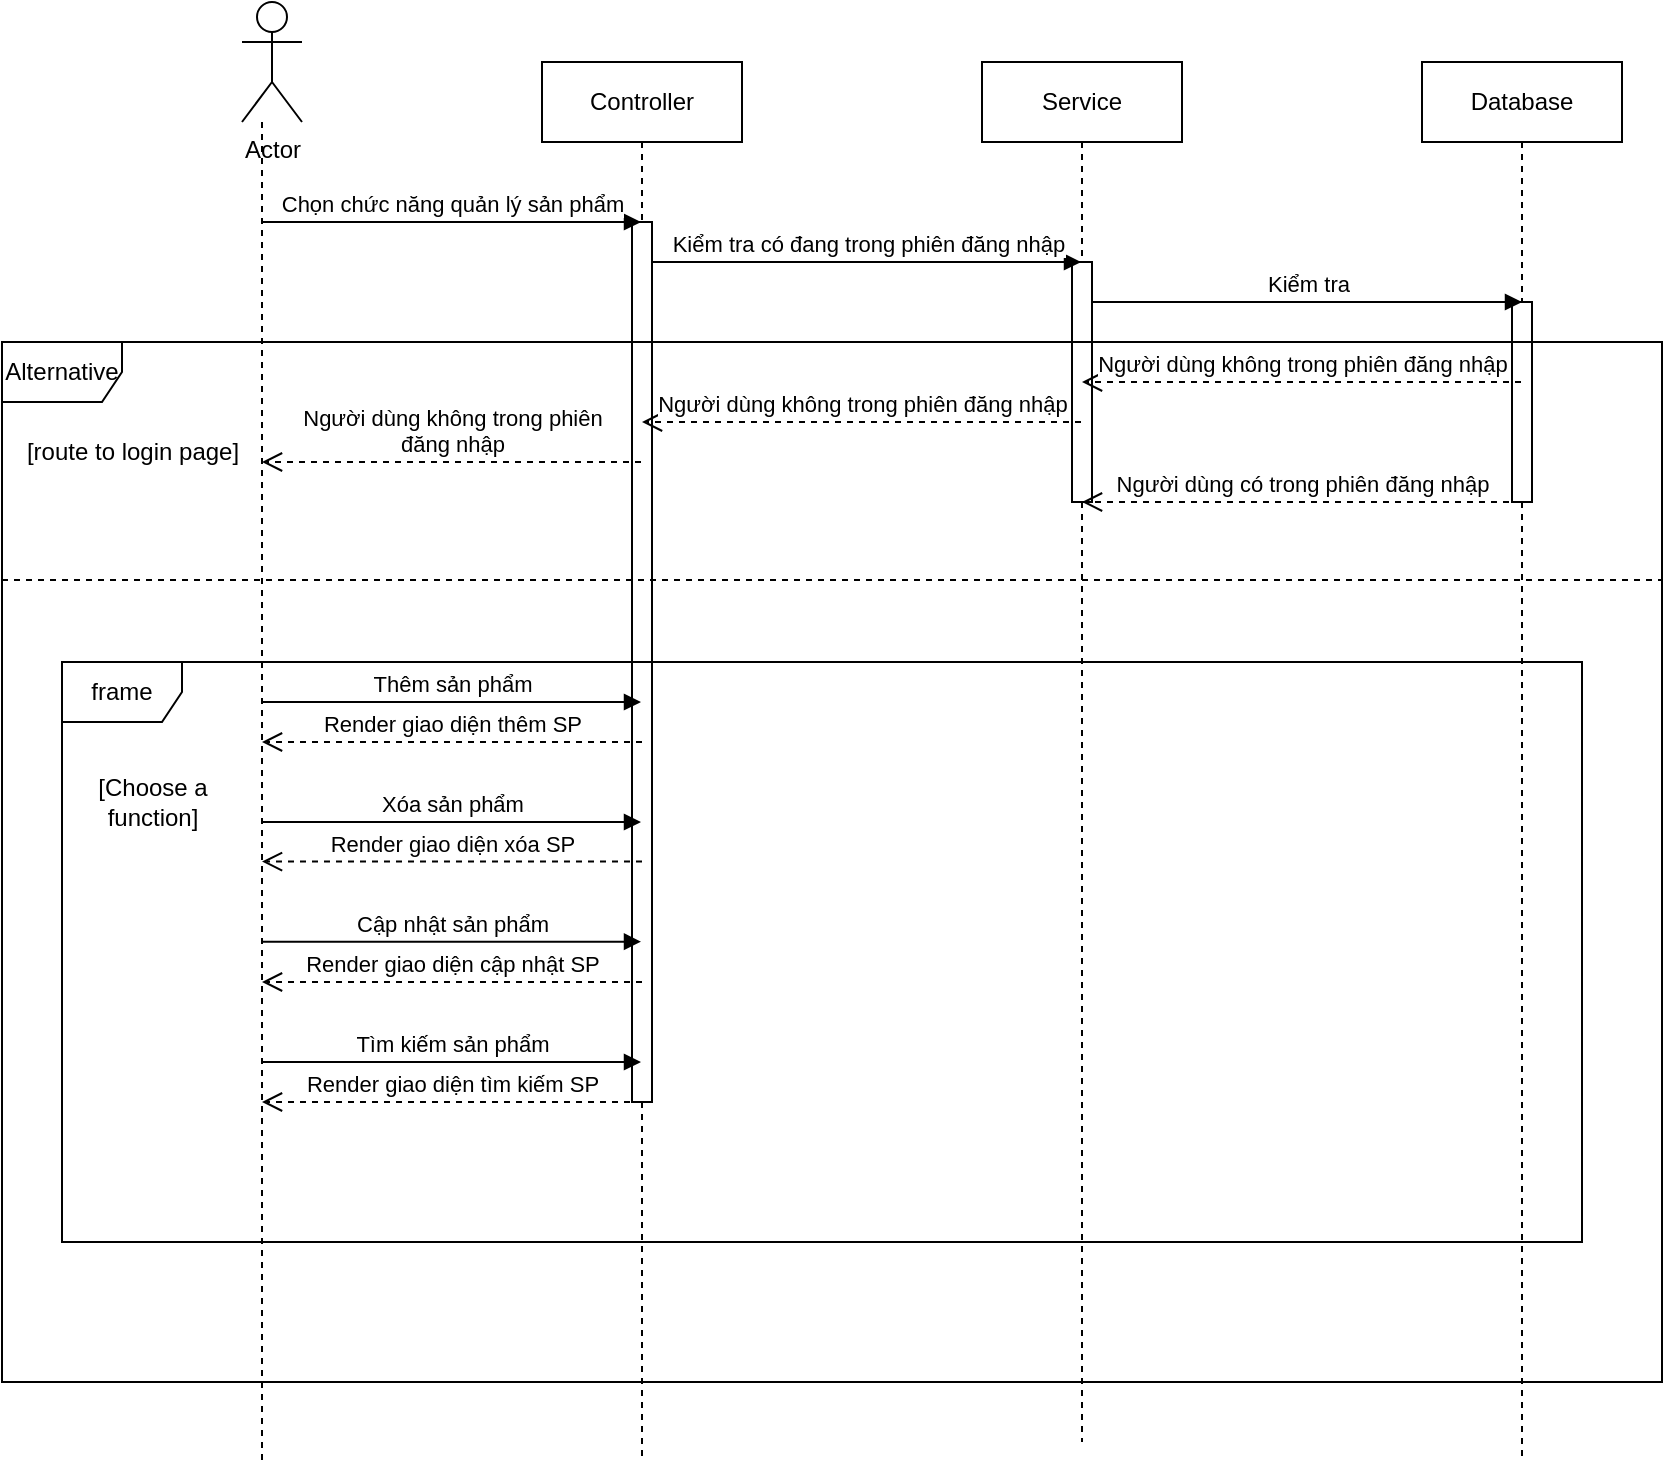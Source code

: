 <mxfile version="26.2.2">
  <diagram name="Page-1" id="2YBvvXClWsGukQMizWep">
    <mxGraphModel dx="968" dy="485" grid="1" gridSize="10" guides="1" tooltips="1" connect="1" arrows="1" fold="1" page="1" pageScale="1" pageWidth="850" pageHeight="1100" math="0" shadow="0">
      <root>
        <mxCell id="0" />
        <mxCell id="1" parent="0" />
        <mxCell id="iiyZ_8HSribCgm55vMdJ-43" value="Controller" style="shape=umlLifeline;perimeter=lifelinePerimeter;whiteSpace=wrap;html=1;container=1;dropTarget=0;collapsible=0;recursiveResize=0;outlineConnect=0;portConstraint=eastwest;newEdgeStyle={&quot;curved&quot;:0,&quot;rounded&quot;:0};" parent="1" vertex="1">
          <mxGeometry x="290" y="70" width="100" height="700" as="geometry" />
        </mxCell>
        <mxCell id="iiyZ_8HSribCgm55vMdJ-44" value="" style="html=1;points=[[0,0,0,0,5],[0,1,0,0,-5],[1,0,0,0,5],[1,1,0,0,-5]];perimeter=orthogonalPerimeter;outlineConnect=0;targetShapes=umlLifeline;portConstraint=eastwest;newEdgeStyle={&quot;curved&quot;:0,&quot;rounded&quot;:0};" parent="iiyZ_8HSribCgm55vMdJ-43" vertex="1">
          <mxGeometry x="45" y="80" width="10" height="440" as="geometry" />
        </mxCell>
        <mxCell id="iiyZ_8HSribCgm55vMdJ-45" style="edgeStyle=orthogonalEdgeStyle;rounded=0;orthogonalLoop=1;jettySize=auto;html=1;dashed=1;endArrow=none;startFill=0;" parent="1" source="iiyZ_8HSribCgm55vMdJ-46" edge="1">
          <mxGeometry relative="1" as="geometry">
            <mxPoint x="150" y="770" as="targetPoint" />
            <Array as="points">
              <mxPoint x="150" y="760" />
              <mxPoint x="150" y="760" />
            </Array>
          </mxGeometry>
        </mxCell>
        <mxCell id="iiyZ_8HSribCgm55vMdJ-46" value="Actor" style="shape=umlActor;verticalLabelPosition=bottom;verticalAlign=top;html=1;" parent="1" vertex="1">
          <mxGeometry x="140" y="40" width="30" height="60" as="geometry" />
        </mxCell>
        <mxCell id="iiyZ_8HSribCgm55vMdJ-47" value="Service" style="shape=umlLifeline;perimeter=lifelinePerimeter;whiteSpace=wrap;html=1;container=1;dropTarget=0;collapsible=0;recursiveResize=0;outlineConnect=0;portConstraint=eastwest;newEdgeStyle={&quot;curved&quot;:0,&quot;rounded&quot;:0};" parent="1" vertex="1">
          <mxGeometry x="510" y="70" width="100" height="690" as="geometry" />
        </mxCell>
        <mxCell id="iiyZ_8HSribCgm55vMdJ-48" value="" style="html=1;points=[[0,0,0,0,5],[0,1,0,0,-5],[1,0,0,0,5],[1,1,0,0,-5]];perimeter=orthogonalPerimeter;outlineConnect=0;targetShapes=umlLifeline;portConstraint=eastwest;newEdgeStyle={&quot;curved&quot;:0,&quot;rounded&quot;:0};" parent="iiyZ_8HSribCgm55vMdJ-47" vertex="1">
          <mxGeometry x="45" y="100" width="10" height="120" as="geometry" />
        </mxCell>
        <mxCell id="iiyZ_8HSribCgm55vMdJ-49" value="Database" style="shape=umlLifeline;perimeter=lifelinePerimeter;whiteSpace=wrap;html=1;container=1;dropTarget=0;collapsible=0;recursiveResize=0;outlineConnect=0;portConstraint=eastwest;newEdgeStyle={&quot;curved&quot;:0,&quot;rounded&quot;:0};" parent="1" vertex="1">
          <mxGeometry x="730" y="70" width="100" height="700" as="geometry" />
        </mxCell>
        <mxCell id="iiyZ_8HSribCgm55vMdJ-50" value="" style="html=1;points=[[0,0,0,0,5],[0,1,0,0,-5],[1,0,0,0,5],[1,1,0,0,-5]];perimeter=orthogonalPerimeter;outlineConnect=0;targetShapes=umlLifeline;portConstraint=eastwest;newEdgeStyle={&quot;curved&quot;:0,&quot;rounded&quot;:0};" parent="iiyZ_8HSribCgm55vMdJ-49" vertex="1">
          <mxGeometry x="45" y="120" width="10" height="100" as="geometry" />
        </mxCell>
        <mxCell id="iiyZ_8HSribCgm55vMdJ-51" value="Chọn chức năng quản lý sản phẩm" style="html=1;verticalAlign=bottom;endArrow=block;curved=0;rounded=0;" parent="1" edge="1">
          <mxGeometry width="80" relative="1" as="geometry">
            <mxPoint x="150" y="150" as="sourcePoint" />
            <mxPoint x="339.5" y="150" as="targetPoint" />
            <Array as="points" />
          </mxGeometry>
        </mxCell>
        <mxCell id="iiyZ_8HSribCgm55vMdJ-52" value="Kiểm tra có đang trong phiên đăng nhập" style="html=1;verticalAlign=bottom;endArrow=block;curved=0;rounded=0;" parent="1" source="iiyZ_8HSribCgm55vMdJ-44" target="iiyZ_8HSribCgm55vMdJ-47" edge="1">
          <mxGeometry width="80" relative="1" as="geometry">
            <mxPoint x="360" y="170" as="sourcePoint" />
            <mxPoint x="529.5" y="170" as="targetPoint" />
            <Array as="points">
              <mxPoint x="410" y="170" />
            </Array>
          </mxGeometry>
        </mxCell>
        <mxCell id="iiyZ_8HSribCgm55vMdJ-53" value="Kiểm tra" style="html=1;verticalAlign=bottom;endArrow=block;curved=0;rounded=0;" parent="1" source="iiyZ_8HSribCgm55vMdJ-48" edge="1">
          <mxGeometry width="80" relative="1" as="geometry">
            <mxPoint x="570" y="190" as="sourcePoint" />
            <mxPoint x="780" y="190" as="targetPoint" />
            <Array as="points">
              <mxPoint x="630" y="190" />
            </Array>
          </mxGeometry>
        </mxCell>
        <mxCell id="iiyZ_8HSribCgm55vMdJ-54" value="Người dùng không trong phiên đăng nhập" style="html=1;verticalAlign=bottom;endArrow=open;dashed=1;endSize=8;curved=0;rounded=0;" parent="1" edge="1">
          <mxGeometry relative="1" as="geometry">
            <mxPoint x="779.5" y="230" as="sourcePoint" />
            <mxPoint x="560" y="230" as="targetPoint" />
          </mxGeometry>
        </mxCell>
        <mxCell id="iiyZ_8HSribCgm55vMdJ-55" value="Người dùng không trong phiên đăng nhập" style="html=1;verticalAlign=bottom;endArrow=open;dashed=1;endSize=8;curved=0;rounded=0;" parent="1" edge="1">
          <mxGeometry relative="1" as="geometry">
            <mxPoint x="559.5" y="250" as="sourcePoint" />
            <mxPoint x="340" y="250" as="targetPoint" />
          </mxGeometry>
        </mxCell>
        <mxCell id="iiyZ_8HSribCgm55vMdJ-56" value="Người dùng không trong phiên&lt;div&gt;đăng nhập&lt;/div&gt;" style="html=1;verticalAlign=bottom;endArrow=open;dashed=1;endSize=8;curved=0;rounded=0;" parent="1" edge="1">
          <mxGeometry relative="1" as="geometry">
            <mxPoint x="339.5" y="270" as="sourcePoint" />
            <mxPoint x="150" y="270" as="targetPoint" />
          </mxGeometry>
        </mxCell>
        <mxCell id="iiyZ_8HSribCgm55vMdJ-57" value="Alternative" style="shape=umlFrame;whiteSpace=wrap;html=1;pointerEvents=0;" parent="1" vertex="1">
          <mxGeometry x="20" y="210" width="830" height="520" as="geometry" />
        </mxCell>
        <mxCell id="iiyZ_8HSribCgm55vMdJ-58" value="[route to login page]" style="text;html=1;align=center;verticalAlign=middle;resizable=0;points=[];autosize=1;strokeColor=none;fillColor=none;" parent="1" vertex="1">
          <mxGeometry x="20" y="250" width="130" height="30" as="geometry" />
        </mxCell>
        <mxCell id="iiyZ_8HSribCgm55vMdJ-59" value="" style="line;strokeWidth=1;fillColor=none;align=left;verticalAlign=middle;spacingTop=-1;spacingLeft=3;spacingRight=3;rotatable=0;labelPosition=right;points=[];portConstraint=eastwest;strokeColor=inherit;dashed=1;" parent="1" vertex="1">
          <mxGeometry x="20" y="325" width="830" height="8" as="geometry" />
        </mxCell>
        <mxCell id="iiyZ_8HSribCgm55vMdJ-60" value="Người dùng có trong phiên đăng nhập" style="html=1;verticalAlign=bottom;endArrow=open;dashed=1;endSize=8;curved=0;rounded=0;" parent="1" source="iiyZ_8HSribCgm55vMdJ-49" edge="1">
          <mxGeometry relative="1" as="geometry">
            <mxPoint x="640" y="290" as="sourcePoint" />
            <mxPoint x="560" y="290" as="targetPoint" />
          </mxGeometry>
        </mxCell>
        <mxCell id="iiyZ_8HSribCgm55vMdJ-61" value="frame" style="shape=umlFrame;whiteSpace=wrap;html=1;pointerEvents=0;" parent="1" vertex="1">
          <mxGeometry x="50" y="370" width="760" height="290" as="geometry" />
        </mxCell>
        <mxCell id="iiyZ_8HSribCgm55vMdJ-62" value="Thêm sản phẩm" style="html=1;verticalAlign=bottom;endArrow=block;curved=0;rounded=0;" parent="1" edge="1">
          <mxGeometry width="80" relative="1" as="geometry">
            <mxPoint x="150" y="390" as="sourcePoint" />
            <mxPoint x="339.5" y="390" as="targetPoint" />
            <Array as="points">
              <mxPoint x="230" y="390" />
            </Array>
          </mxGeometry>
        </mxCell>
        <mxCell id="iiyZ_8HSribCgm55vMdJ-63" value="[Choose a&lt;div&gt;function]&lt;/div&gt;" style="text;html=1;align=center;verticalAlign=middle;resizable=0;points=[];autosize=1;strokeColor=none;fillColor=none;" parent="1" vertex="1">
          <mxGeometry x="55" y="420" width="80" height="40" as="geometry" />
        </mxCell>
        <mxCell id="iiyZ_8HSribCgm55vMdJ-64" value="Xóa sản phẩm" style="html=1;verticalAlign=bottom;endArrow=block;curved=0;rounded=0;" parent="1" edge="1">
          <mxGeometry x="0.0" width="80" relative="1" as="geometry">
            <mxPoint x="150" y="450" as="sourcePoint" />
            <mxPoint x="339.5" y="450" as="targetPoint" />
            <Array as="points">
              <mxPoint x="230" y="450" />
            </Array>
            <mxPoint as="offset" />
          </mxGeometry>
        </mxCell>
        <mxCell id="iiyZ_8HSribCgm55vMdJ-65" value="Cập nhật sản phẩm" style="html=1;verticalAlign=bottom;endArrow=block;curved=0;rounded=0;" parent="1" edge="1">
          <mxGeometry width="80" relative="1" as="geometry">
            <mxPoint x="150" y="509.83" as="sourcePoint" />
            <mxPoint x="339.5" y="509.83" as="targetPoint" />
            <Array as="points">
              <mxPoint x="230" y="509.83" />
            </Array>
          </mxGeometry>
        </mxCell>
        <mxCell id="iiyZ_8HSribCgm55vMdJ-66" value="Tìm kiếm sản phẩm" style="html=1;verticalAlign=bottom;endArrow=block;curved=0;rounded=0;" parent="1" edge="1">
          <mxGeometry width="80" relative="1" as="geometry">
            <mxPoint x="150" y="570" as="sourcePoint" />
            <mxPoint x="339.5" y="570" as="targetPoint" />
            <Array as="points">
              <mxPoint x="230" y="570" />
            </Array>
          </mxGeometry>
        </mxCell>
        <mxCell id="iiyZ_8HSribCgm55vMdJ-67" value="Render giao diện thêm SP" style="html=1;verticalAlign=bottom;endArrow=open;dashed=1;endSize=8;curved=0;rounded=0;" parent="1" edge="1">
          <mxGeometry relative="1" as="geometry">
            <mxPoint x="340" y="410" as="sourcePoint" />
            <mxPoint x="150" y="410" as="targetPoint" />
          </mxGeometry>
        </mxCell>
        <mxCell id="iiyZ_8HSribCgm55vMdJ-68" value="Render giao diện xóa SP" style="html=1;verticalAlign=bottom;endArrow=open;dashed=1;endSize=8;curved=0;rounded=0;" parent="1" edge="1">
          <mxGeometry relative="1" as="geometry">
            <mxPoint x="340" y="469.76" as="sourcePoint" />
            <mxPoint x="150" y="469.76" as="targetPoint" />
          </mxGeometry>
        </mxCell>
        <mxCell id="iiyZ_8HSribCgm55vMdJ-69" value="Render giao diện cập nhật SP" style="html=1;verticalAlign=bottom;endArrow=open;dashed=1;endSize=8;curved=0;rounded=0;" parent="1" edge="1">
          <mxGeometry relative="1" as="geometry">
            <mxPoint x="340" y="530" as="sourcePoint" />
            <mxPoint x="150" y="530" as="targetPoint" />
          </mxGeometry>
        </mxCell>
        <mxCell id="iiyZ_8HSribCgm55vMdJ-70" value="Render giao diện tìm kiếm SP" style="html=1;verticalAlign=bottom;endArrow=open;dashed=1;endSize=8;curved=0;rounded=0;" parent="1" edge="1">
          <mxGeometry relative="1" as="geometry">
            <mxPoint x="340" y="590" as="sourcePoint" />
            <mxPoint x="150" y="590" as="targetPoint" />
          </mxGeometry>
        </mxCell>
      </root>
    </mxGraphModel>
  </diagram>
</mxfile>
